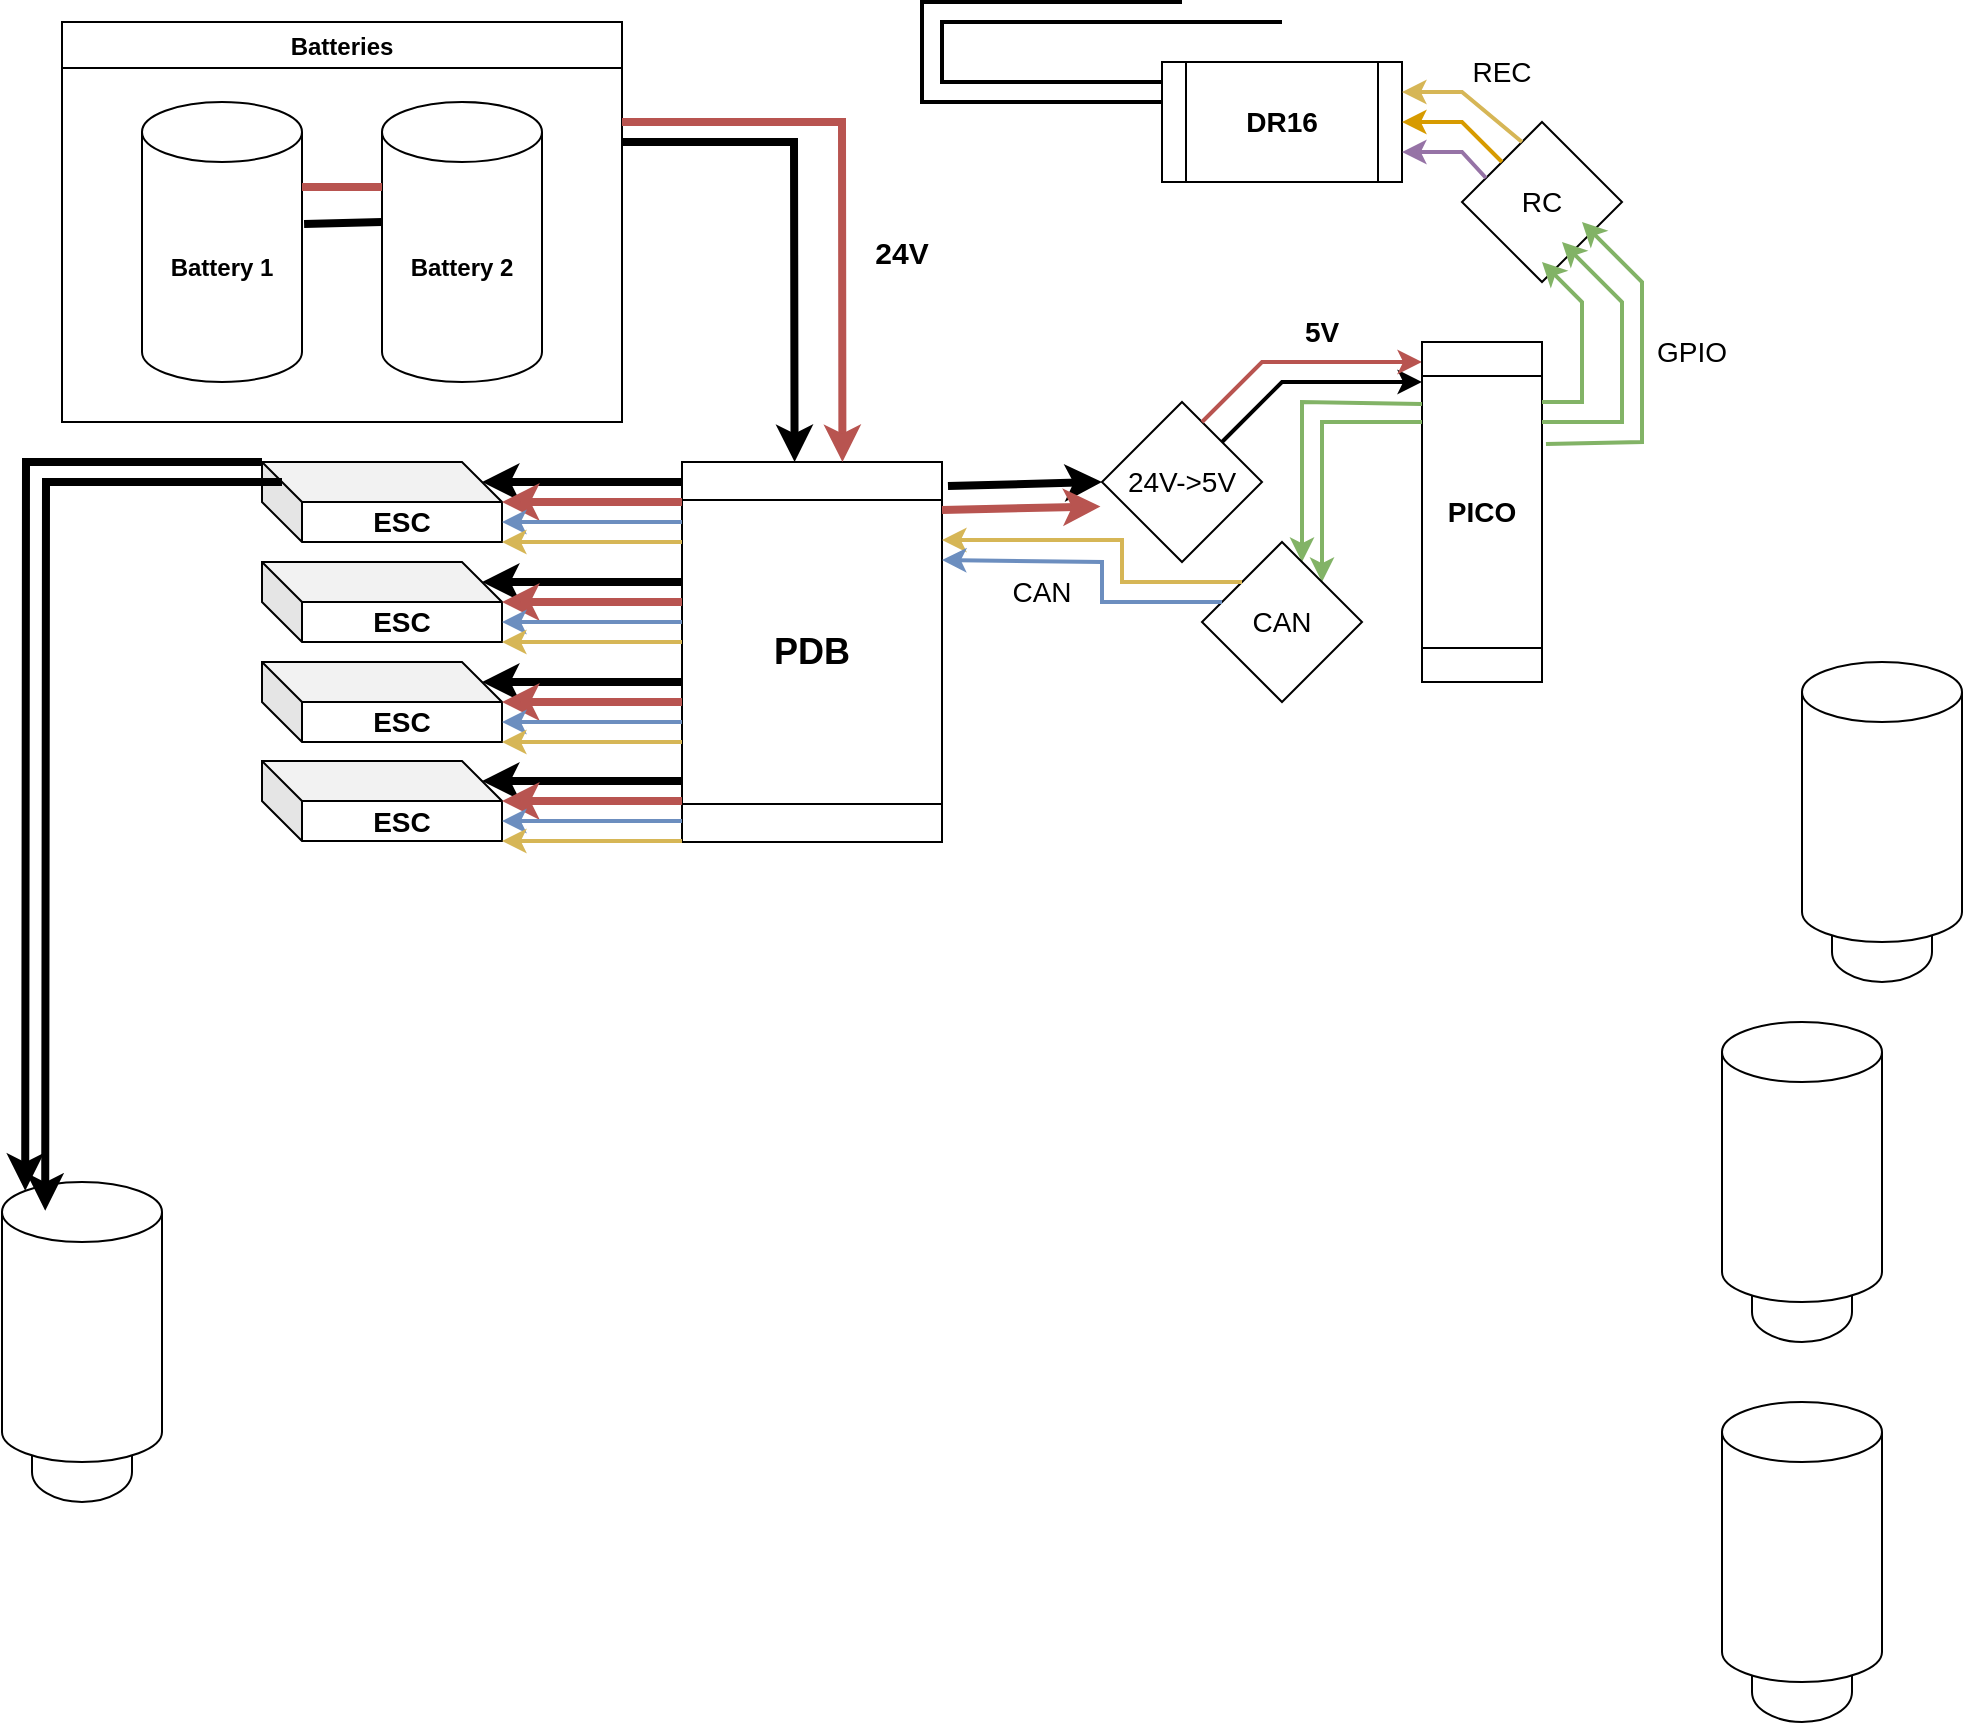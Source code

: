 <mxfile version="20.0.4" type="github">
  <diagram id="C5RBs43oDa-KdzZeNtuy" name="Page-1">
    <mxGraphModel dx="1214" dy="774" grid="1" gridSize="10" guides="1" tooltips="1" connect="1" arrows="1" fold="1" page="1" pageScale="1" pageWidth="827" pageHeight="1169" math="0" shadow="0">
      <root>
        <mxCell id="WIyWlLk6GJQsqaUBKTNV-0" />
        <mxCell id="WIyWlLk6GJQsqaUBKTNV-1" parent="WIyWlLk6GJQsqaUBKTNV-0" />
        <mxCell id="nK2j5enhJsr7-rCD3_EY-0" value="Batteries" style="swimlane;" vertex="1" parent="WIyWlLk6GJQsqaUBKTNV-1">
          <mxGeometry x="40" y="20" width="280" height="200" as="geometry" />
        </mxCell>
        <mxCell id="nK2j5enhJsr7-rCD3_EY-1" value="&lt;b&gt;Battery 1&lt;/b&gt;" style="shape=cylinder3;whiteSpace=wrap;html=1;boundedLbl=1;backgroundOutline=1;size=15;" vertex="1" parent="nK2j5enhJsr7-rCD3_EY-0">
          <mxGeometry x="40" y="40" width="80" height="140" as="geometry" />
        </mxCell>
        <mxCell id="nK2j5enhJsr7-rCD3_EY-2" value="&lt;b&gt;Battery 2&lt;/b&gt;" style="shape=cylinder3;whiteSpace=wrap;html=1;boundedLbl=1;backgroundOutline=1;size=15;" vertex="1" parent="nK2j5enhJsr7-rCD3_EY-0">
          <mxGeometry x="160" y="40" width="80" height="140" as="geometry" />
        </mxCell>
        <mxCell id="nK2j5enhJsr7-rCD3_EY-3" value="" style="endArrow=none;html=1;rounded=0;entryX=0;entryY=0;entryDx=0;entryDy=42.5;entryPerimeter=0;exitX=1;exitY=0;exitDx=0;exitDy=42.5;exitPerimeter=0;fillColor=#f8cecc;strokeColor=#b85450;strokeWidth=4;" edge="1" parent="nK2j5enhJsr7-rCD3_EY-0" source="nK2j5enhJsr7-rCD3_EY-1" target="nK2j5enhJsr7-rCD3_EY-2">
          <mxGeometry width="50" height="50" relative="1" as="geometry">
            <mxPoint x="350" y="460" as="sourcePoint" />
            <mxPoint x="400" y="410" as="targetPoint" />
          </mxGeometry>
        </mxCell>
        <mxCell id="nK2j5enhJsr7-rCD3_EY-4" value="" style="endArrow=none;html=1;rounded=0;exitX=1.013;exitY=0.436;exitDx=0;exitDy=0;exitPerimeter=0;strokeWidth=4;" edge="1" parent="nK2j5enhJsr7-rCD3_EY-0" source="nK2j5enhJsr7-rCD3_EY-1">
          <mxGeometry width="50" height="50" relative="1" as="geometry">
            <mxPoint x="350" y="460" as="sourcePoint" />
            <mxPoint x="160" y="100" as="targetPoint" />
          </mxGeometry>
        </mxCell>
        <mxCell id="nK2j5enhJsr7-rCD3_EY-5" value="&lt;font style=&quot;font-size: 18px;&quot;&gt;&lt;b&gt;PDB&lt;/b&gt;&lt;/font&gt;" style="shape=process;whiteSpace=wrap;html=1;backgroundOutline=1;direction=south;" vertex="1" parent="WIyWlLk6GJQsqaUBKTNV-1">
          <mxGeometry x="350" y="240" width="130" height="190" as="geometry" />
        </mxCell>
        <mxCell id="nK2j5enhJsr7-rCD3_EY-6" value="" style="endArrow=classic;html=1;rounded=0;strokeWidth=4;entryX=0;entryY=0.567;entryDx=0;entryDy=0;entryPerimeter=0;" edge="1" parent="WIyWlLk6GJQsqaUBKTNV-1" target="nK2j5enhJsr7-rCD3_EY-5">
          <mxGeometry width="50" height="50" relative="1" as="geometry">
            <mxPoint x="320" y="80" as="sourcePoint" />
            <mxPoint x="480" y="230" as="targetPoint" />
            <Array as="points">
              <mxPoint x="406" y="80" />
            </Array>
          </mxGeometry>
        </mxCell>
        <mxCell id="nK2j5enhJsr7-rCD3_EY-7" value="" style="endArrow=classic;html=1;rounded=0;strokeWidth=4;entryX=0;entryY=0.383;entryDx=0;entryDy=0;exitX=1;exitY=0.25;exitDx=0;exitDy=0;entryPerimeter=0;fillColor=#f8cecc;strokeColor=#b85450;" edge="1" parent="WIyWlLk6GJQsqaUBKTNV-1" source="nK2j5enhJsr7-rCD3_EY-0" target="nK2j5enhJsr7-rCD3_EY-5">
          <mxGeometry width="50" height="50" relative="1" as="geometry">
            <mxPoint x="340" y="80" as="sourcePoint" />
            <mxPoint x="419" y="240" as="targetPoint" />
            <Array as="points">
              <mxPoint x="430" y="70" />
            </Array>
          </mxGeometry>
        </mxCell>
        <mxCell id="nK2j5enhJsr7-rCD3_EY-8" value="&lt;font size=&quot;1&quot;&gt;&lt;b style=&quot;font-size: 15px;&quot;&gt;24V&lt;/b&gt;&lt;/font&gt;" style="text;html=1;strokeColor=none;fillColor=none;align=center;verticalAlign=middle;whiteSpace=wrap;rounded=0;" vertex="1" parent="WIyWlLk6GJQsqaUBKTNV-1">
          <mxGeometry x="430" y="120" width="60" height="30" as="geometry" />
        </mxCell>
        <mxCell id="nK2j5enhJsr7-rCD3_EY-12" value="" style="endArrow=classic;html=1;rounded=0;fontSize=14;strokeWidth=4;exitX=0.063;exitY=-0.023;exitDx=0;exitDy=0;exitPerimeter=0;" edge="1" parent="WIyWlLk6GJQsqaUBKTNV-1" source="nK2j5enhJsr7-rCD3_EY-5">
          <mxGeometry width="50" height="50" relative="1" as="geometry">
            <mxPoint x="430" y="360" as="sourcePoint" />
            <mxPoint x="560" y="250" as="targetPoint" />
          </mxGeometry>
        </mxCell>
        <mxCell id="nK2j5enhJsr7-rCD3_EY-13" value="" style="endArrow=classic;html=1;rounded=0;fontSize=14;strokeWidth=4;entryX=0;entryY=0.25;entryDx=0;entryDy=0;fillColor=#f8cecc;strokeColor=#b85450;exitX=0.126;exitY=0;exitDx=0;exitDy=0;exitPerimeter=0;" edge="1" parent="WIyWlLk6GJQsqaUBKTNV-1" source="nK2j5enhJsr7-rCD3_EY-5">
          <mxGeometry width="50" height="50" relative="1" as="geometry">
            <mxPoint x="490" y="261.97" as="sourcePoint" />
            <mxPoint x="559.232" y="262.222" as="targetPoint" />
          </mxGeometry>
        </mxCell>
        <mxCell id="nK2j5enhJsr7-rCD3_EY-16" value="24V-&amp;gt;5V" style="rhombus;whiteSpace=wrap;html=1;fontSize=14;" vertex="1" parent="WIyWlLk6GJQsqaUBKTNV-1">
          <mxGeometry x="560" y="210" width="80" height="80" as="geometry" />
        </mxCell>
        <mxCell id="nK2j5enhJsr7-rCD3_EY-17" value="" style="endArrow=classic;html=1;rounded=0;fontSize=14;strokeWidth=2;endSize=6;jumpSize=6;" edge="1" parent="WIyWlLk6GJQsqaUBKTNV-1" source="nK2j5enhJsr7-rCD3_EY-16">
          <mxGeometry width="50" height="50" relative="1" as="geometry">
            <mxPoint x="680" y="220" as="sourcePoint" />
            <mxPoint x="720" y="200" as="targetPoint" />
            <Array as="points">
              <mxPoint x="650" y="200" />
            </Array>
          </mxGeometry>
        </mxCell>
        <mxCell id="nK2j5enhJsr7-rCD3_EY-18" value="" style="endArrow=classic;html=1;rounded=0;fontSize=14;strokeWidth=2;endSize=6;jumpSize=6;fillColor=#f8cecc;strokeColor=#b85450;" edge="1" parent="WIyWlLk6GJQsqaUBKTNV-1">
          <mxGeometry width="50" height="50" relative="1" as="geometry">
            <mxPoint x="610" y="220" as="sourcePoint" />
            <mxPoint x="720" y="190" as="targetPoint" />
            <Array as="points">
              <mxPoint x="640" y="190" />
            </Array>
          </mxGeometry>
        </mxCell>
        <mxCell id="nK2j5enhJsr7-rCD3_EY-19" value="&lt;b&gt;5V&lt;/b&gt;" style="text;html=1;strokeColor=none;fillColor=none;align=center;verticalAlign=middle;whiteSpace=wrap;rounded=0;fontSize=14;" vertex="1" parent="WIyWlLk6GJQsqaUBKTNV-1">
          <mxGeometry x="640" y="160" width="60" height="30" as="geometry" />
        </mxCell>
        <mxCell id="nK2j5enhJsr7-rCD3_EY-21" value="&lt;b&gt;PICO&lt;/b&gt;" style="shape=process;whiteSpace=wrap;html=1;backgroundOutline=1;fontSize=14;direction=south;" vertex="1" parent="WIyWlLk6GJQsqaUBKTNV-1">
          <mxGeometry x="720" y="180" width="60" height="170" as="geometry" />
        </mxCell>
        <mxCell id="nK2j5enhJsr7-rCD3_EY-23" value="" style="endArrow=classic;html=1;rounded=0;fontSize=14;endSize=6;strokeWidth=2;jumpSize=6;exitX=0.182;exitY=1;exitDx=0;exitDy=0;exitPerimeter=0;fillColor=#d5e8d4;strokeColor=#82b366;" edge="1" parent="WIyWlLk6GJQsqaUBKTNV-1" source="nK2j5enhJsr7-rCD3_EY-21">
          <mxGeometry width="50" height="50" relative="1" as="geometry">
            <mxPoint x="410" y="280" as="sourcePoint" />
            <mxPoint x="660" y="290" as="targetPoint" />
            <Array as="points">
              <mxPoint x="660" y="210" />
            </Array>
          </mxGeometry>
        </mxCell>
        <mxCell id="nK2j5enhJsr7-rCD3_EY-25" value="" style="endArrow=classic;html=1;rounded=0;fontSize=14;endSize=6;strokeWidth=2;jumpSize=6;fillColor=#d5e8d4;strokeColor=#82b366;" edge="1" parent="WIyWlLk6GJQsqaUBKTNV-1">
          <mxGeometry width="50" height="50" relative="1" as="geometry">
            <mxPoint x="720" y="220" as="sourcePoint" />
            <mxPoint x="670" y="300" as="targetPoint" />
            <Array as="points">
              <mxPoint x="670" y="220" />
            </Array>
          </mxGeometry>
        </mxCell>
        <mxCell id="nK2j5enhJsr7-rCD3_EY-26" value="CAN " style="rhombus;whiteSpace=wrap;html=1;fontSize=14;" vertex="1" parent="WIyWlLk6GJQsqaUBKTNV-1">
          <mxGeometry x="610" y="280" width="80" height="80" as="geometry" />
        </mxCell>
        <mxCell id="nK2j5enhJsr7-rCD3_EY-27" value="" style="endArrow=classic;html=1;rounded=0;fontSize=14;endSize=6;strokeWidth=2;jumpSize=6;exitX=0;exitY=0;exitDx=0;exitDy=0;fillColor=#fff2cc;strokeColor=#d6b656;" edge="1" parent="WIyWlLk6GJQsqaUBKTNV-1" source="nK2j5enhJsr7-rCD3_EY-26">
          <mxGeometry width="50" height="50" relative="1" as="geometry">
            <mxPoint x="410" y="280" as="sourcePoint" />
            <mxPoint x="480" y="279" as="targetPoint" />
            <Array as="points">
              <mxPoint x="570" y="300" />
              <mxPoint x="570" y="279" />
            </Array>
          </mxGeometry>
        </mxCell>
        <mxCell id="nK2j5enhJsr7-rCD3_EY-28" value="" style="endArrow=classic;html=1;rounded=0;fontSize=14;endSize=6;strokeWidth=2;jumpSize=6;fillColor=#dae8fc;strokeColor=#6c8ebf;" edge="1" parent="WIyWlLk6GJQsqaUBKTNV-1">
          <mxGeometry width="50" height="50" relative="1" as="geometry">
            <mxPoint x="620" y="310" as="sourcePoint" />
            <mxPoint x="480" y="289" as="targetPoint" />
            <Array as="points">
              <mxPoint x="560" y="310" />
              <mxPoint x="560" y="290" />
            </Array>
          </mxGeometry>
        </mxCell>
        <mxCell id="nK2j5enhJsr7-rCD3_EY-29" value="RC" style="rhombus;whiteSpace=wrap;html=1;fontSize=14;" vertex="1" parent="WIyWlLk6GJQsqaUBKTNV-1">
          <mxGeometry x="740" y="70" width="80" height="80" as="geometry" />
        </mxCell>
        <mxCell id="nK2j5enhJsr7-rCD3_EY-30" value="" style="endArrow=classic;html=1;rounded=0;fontSize=14;endSize=6;strokeWidth=2;jumpSize=6;fillColor=#d5e8d4;strokeColor=#82b366;" edge="1" parent="WIyWlLk6GJQsqaUBKTNV-1">
          <mxGeometry width="50" height="50" relative="1" as="geometry">
            <mxPoint x="780" y="210" as="sourcePoint" />
            <mxPoint x="780" y="140" as="targetPoint" />
            <Array as="points">
              <mxPoint x="800" y="210" />
              <mxPoint x="800" y="160" />
            </Array>
          </mxGeometry>
        </mxCell>
        <mxCell id="nK2j5enhJsr7-rCD3_EY-31" value="" style="endArrow=classic;html=1;rounded=0;fontSize=14;endSize=6;strokeWidth=2;jumpSize=6;fillColor=#d5e8d4;strokeColor=#82b366;" edge="1" parent="WIyWlLk6GJQsqaUBKTNV-1">
          <mxGeometry width="50" height="50" relative="1" as="geometry">
            <mxPoint x="780" y="220" as="sourcePoint" />
            <mxPoint x="790" y="130" as="targetPoint" />
            <Array as="points">
              <mxPoint x="820" y="220" />
              <mxPoint x="820" y="160" />
            </Array>
          </mxGeometry>
        </mxCell>
        <mxCell id="nK2j5enhJsr7-rCD3_EY-32" value="" style="endArrow=classic;html=1;rounded=0;fontSize=14;endSize=6;strokeWidth=2;jumpSize=6;exitX=0.3;exitY=-0.033;exitDx=0;exitDy=0;exitPerimeter=0;fillColor=#d5e8d4;strokeColor=#82b366;" edge="1" parent="WIyWlLk6GJQsqaUBKTNV-1" source="nK2j5enhJsr7-rCD3_EY-21">
          <mxGeometry width="50" height="50" relative="1" as="geometry">
            <mxPoint x="790" y="230" as="sourcePoint" />
            <mxPoint x="800" y="120" as="targetPoint" />
            <Array as="points">
              <mxPoint x="830" y="230" />
              <mxPoint x="830" y="150" />
            </Array>
          </mxGeometry>
        </mxCell>
        <mxCell id="nK2j5enhJsr7-rCD3_EY-33" value="&lt;b&gt;DR16&lt;/b&gt;" style="shape=process;whiteSpace=wrap;html=1;backgroundOutline=1;fontSize=14;" vertex="1" parent="WIyWlLk6GJQsqaUBKTNV-1">
          <mxGeometry x="590" y="40" width="120" height="60" as="geometry" />
        </mxCell>
        <mxCell id="nK2j5enhJsr7-rCD3_EY-35" value="" style="endArrow=none;html=1;rounded=0;fontSize=14;endSize=6;strokeWidth=2;jumpSize=6;" edge="1" parent="WIyWlLk6GJQsqaUBKTNV-1">
          <mxGeometry width="50" height="50" relative="1" as="geometry">
            <mxPoint x="650" y="20" as="sourcePoint" />
            <mxPoint x="590" y="50" as="targetPoint" />
            <Array as="points">
              <mxPoint x="480" y="20" />
              <mxPoint x="480" y="50" />
            </Array>
          </mxGeometry>
        </mxCell>
        <mxCell id="nK2j5enhJsr7-rCD3_EY-36" value="" style="endArrow=none;html=1;rounded=0;fontSize=14;endSize=6;strokeWidth=2;jumpSize=6;" edge="1" parent="WIyWlLk6GJQsqaUBKTNV-1">
          <mxGeometry width="50" height="50" relative="1" as="geometry">
            <mxPoint x="600" y="10" as="sourcePoint" />
            <mxPoint x="590" y="60" as="targetPoint" />
            <Array as="points">
              <mxPoint x="470" y="10" />
              <mxPoint x="470" y="60" />
            </Array>
          </mxGeometry>
        </mxCell>
        <mxCell id="nK2j5enhJsr7-rCD3_EY-37" value="" style="endArrow=classic;html=1;rounded=0;fontSize=14;endSize=6;strokeWidth=2;jumpSize=6;entryX=1;entryY=0.25;entryDx=0;entryDy=0;fillColor=#fff2cc;strokeColor=#d6b656;" edge="1" parent="WIyWlLk6GJQsqaUBKTNV-1" target="nK2j5enhJsr7-rCD3_EY-33">
          <mxGeometry width="50" height="50" relative="1" as="geometry">
            <mxPoint x="770" y="80" as="sourcePoint" />
            <mxPoint x="740" y="50" as="targetPoint" />
            <Array as="points">
              <mxPoint x="740" y="55" />
            </Array>
          </mxGeometry>
        </mxCell>
        <mxCell id="nK2j5enhJsr7-rCD3_EY-38" value="" style="endArrow=classic;html=1;rounded=0;fontSize=14;endSize=6;strokeWidth=2;jumpSize=6;exitX=0;exitY=0;exitDx=0;exitDy=0;entryX=1;entryY=0.5;entryDx=0;entryDy=0;fillColor=#ffe6cc;strokeColor=#d79b00;" edge="1" parent="WIyWlLk6GJQsqaUBKTNV-1" source="nK2j5enhJsr7-rCD3_EY-29" target="nK2j5enhJsr7-rCD3_EY-33">
          <mxGeometry width="50" height="50" relative="1" as="geometry">
            <mxPoint x="782" y="87.04" as="sourcePoint" />
            <mxPoint x="720" y="65" as="targetPoint" />
            <Array as="points">
              <mxPoint x="740" y="70" />
            </Array>
          </mxGeometry>
        </mxCell>
        <mxCell id="nK2j5enhJsr7-rCD3_EY-39" value="" style="endArrow=classic;html=1;rounded=0;fontSize=14;endSize=6;strokeWidth=2;jumpSize=6;exitX=0.15;exitY=0.35;exitDx=0;exitDy=0;exitPerimeter=0;entryX=1;entryY=0.75;entryDx=0;entryDy=0;fillColor=#e1d5e7;strokeColor=#9673a6;" edge="1" parent="WIyWlLk6GJQsqaUBKTNV-1" source="nK2j5enhJsr7-rCD3_EY-29" target="nK2j5enhJsr7-rCD3_EY-33">
          <mxGeometry width="50" height="50" relative="1" as="geometry">
            <mxPoint x="777.04" y="96" as="sourcePoint" />
            <mxPoint x="720" y="80" as="targetPoint" />
            <Array as="points">
              <mxPoint x="740" y="85" />
            </Array>
          </mxGeometry>
        </mxCell>
        <mxCell id="nK2j5enhJsr7-rCD3_EY-41" value="" style="shape=cylinder3;whiteSpace=wrap;html=1;boundedLbl=1;backgroundOutline=1;size=15;fontSize=14;" vertex="1" parent="WIyWlLk6GJQsqaUBKTNV-1">
          <mxGeometry x="885" y="600" width="50" height="80" as="geometry" />
        </mxCell>
        <mxCell id="nK2j5enhJsr7-rCD3_EY-40" value="" style="shape=cylinder3;whiteSpace=wrap;html=1;boundedLbl=1;backgroundOutline=1;size=15;fontSize=14;" vertex="1" parent="WIyWlLk6GJQsqaUBKTNV-1">
          <mxGeometry x="870" y="520" width="80" height="140" as="geometry" />
        </mxCell>
        <mxCell id="nK2j5enhJsr7-rCD3_EY-42" value="" style="shape=cylinder3;whiteSpace=wrap;html=1;boundedLbl=1;backgroundOutline=1;size=15;fontSize=14;" vertex="1" parent="WIyWlLk6GJQsqaUBKTNV-1">
          <mxGeometry x="25" y="680" width="50" height="80" as="geometry" />
        </mxCell>
        <mxCell id="nK2j5enhJsr7-rCD3_EY-43" value="" style="shape=cylinder3;whiteSpace=wrap;html=1;boundedLbl=1;backgroundOutline=1;size=15;fontSize=14;" vertex="1" parent="WIyWlLk6GJQsqaUBKTNV-1">
          <mxGeometry x="10" y="600" width="80" height="140" as="geometry" />
        </mxCell>
        <mxCell id="nK2j5enhJsr7-rCD3_EY-44" value="" style="shape=cylinder3;whiteSpace=wrap;html=1;boundedLbl=1;backgroundOutline=1;size=15;fontSize=14;" vertex="1" parent="WIyWlLk6GJQsqaUBKTNV-1">
          <mxGeometry x="885" y="790" width="50" height="80" as="geometry" />
        </mxCell>
        <mxCell id="nK2j5enhJsr7-rCD3_EY-45" value="" style="shape=cylinder3;whiteSpace=wrap;html=1;boundedLbl=1;backgroundOutline=1;size=15;fontSize=14;" vertex="1" parent="WIyWlLk6GJQsqaUBKTNV-1">
          <mxGeometry x="870" y="710" width="80" height="140" as="geometry" />
        </mxCell>
        <mxCell id="nK2j5enhJsr7-rCD3_EY-46" value="" style="shape=cylinder3;whiteSpace=wrap;html=1;boundedLbl=1;backgroundOutline=1;size=15;fontSize=14;" vertex="1" parent="WIyWlLk6GJQsqaUBKTNV-1">
          <mxGeometry x="925" y="420" width="50" height="80" as="geometry" />
        </mxCell>
        <mxCell id="nK2j5enhJsr7-rCD3_EY-47" value="" style="shape=cylinder3;whiteSpace=wrap;html=1;boundedLbl=1;backgroundOutline=1;size=15;fontSize=14;" vertex="1" parent="WIyWlLk6GJQsqaUBKTNV-1">
          <mxGeometry x="910" y="340" width="80" height="140" as="geometry" />
        </mxCell>
        <mxCell id="nK2j5enhJsr7-rCD3_EY-48" value="&lt;b&gt;ESC&lt;/b&gt;" style="shape=cube;whiteSpace=wrap;html=1;boundedLbl=1;backgroundOutline=1;darkOpacity=0.05;darkOpacity2=0.1;fontSize=14;" vertex="1" parent="WIyWlLk6GJQsqaUBKTNV-1">
          <mxGeometry x="140" y="240" width="120" height="40" as="geometry" />
        </mxCell>
        <mxCell id="nK2j5enhJsr7-rCD3_EY-50" value="" style="endArrow=classic;html=1;rounded=0;fontSize=14;endSize=6;strokeWidth=4;jumpSize=6;exitX=0.158;exitY=1;exitDx=0;exitDy=0;exitPerimeter=0;entryX=0;entryY=0;entryDx=110;entryDy=10;entryPerimeter=0;" edge="1" parent="WIyWlLk6GJQsqaUBKTNV-1" target="nK2j5enhJsr7-rCD3_EY-48">
          <mxGeometry width="50" height="50" relative="1" as="geometry">
            <mxPoint x="350" y="250.02" as="sourcePoint" />
            <mxPoint x="220" y="440" as="targetPoint" />
          </mxGeometry>
        </mxCell>
        <mxCell id="nK2j5enhJsr7-rCD3_EY-51" value="" style="endArrow=classic;html=1;rounded=0;fontSize=14;endSize=6;strokeWidth=4;jumpSize=6;entryX=0;entryY=0;entryDx=110;entryDy=10;entryPerimeter=0;fillColor=#f8cecc;strokeColor=#b85450;" edge="1" parent="WIyWlLk6GJQsqaUBKTNV-1">
          <mxGeometry width="50" height="50" relative="1" as="geometry">
            <mxPoint x="350" y="260" as="sourcePoint" />
            <mxPoint x="260" y="260" as="targetPoint" />
            <Array as="points">
              <mxPoint x="310" y="260" />
            </Array>
          </mxGeometry>
        </mxCell>
        <mxCell id="nK2j5enhJsr7-rCD3_EY-52" value="" style="endArrow=classic;html=1;rounded=0;fontSize=14;endSize=6;strokeWidth=2;jumpSize=6;fillColor=#dae8fc;strokeColor=#6c8ebf;" edge="1" parent="WIyWlLk6GJQsqaUBKTNV-1">
          <mxGeometry width="50" height="50" relative="1" as="geometry">
            <mxPoint x="350" y="270" as="sourcePoint" />
            <mxPoint x="260" y="270" as="targetPoint" />
          </mxGeometry>
        </mxCell>
        <mxCell id="nK2j5enhJsr7-rCD3_EY-53" value="" style="endArrow=classic;html=1;rounded=0;fontSize=14;endSize=6;strokeWidth=2;jumpSize=6;fillColor=#fff2cc;strokeColor=#d6b656;" edge="1" parent="WIyWlLk6GJQsqaUBKTNV-1">
          <mxGeometry width="50" height="50" relative="1" as="geometry">
            <mxPoint x="350" y="280" as="sourcePoint" />
            <mxPoint x="260" y="280" as="targetPoint" />
          </mxGeometry>
        </mxCell>
        <mxCell id="nK2j5enhJsr7-rCD3_EY-55" value="&lt;b&gt;ESC&lt;/b&gt;" style="shape=cube;whiteSpace=wrap;html=1;boundedLbl=1;backgroundOutline=1;darkOpacity=0.05;darkOpacity2=0.1;fontSize=14;" vertex="1" parent="WIyWlLk6GJQsqaUBKTNV-1">
          <mxGeometry x="140" y="290" width="120" height="40" as="geometry" />
        </mxCell>
        <mxCell id="nK2j5enhJsr7-rCD3_EY-56" value="" style="endArrow=classic;html=1;rounded=0;fontSize=14;endSize=6;strokeWidth=4;jumpSize=6;exitX=0.158;exitY=1;exitDx=0;exitDy=0;exitPerimeter=0;entryX=0;entryY=0;entryDx=110;entryDy=10;entryPerimeter=0;" edge="1" parent="WIyWlLk6GJQsqaUBKTNV-1" target="nK2j5enhJsr7-rCD3_EY-55">
          <mxGeometry width="50" height="50" relative="1" as="geometry">
            <mxPoint x="350" y="300.02" as="sourcePoint" />
            <mxPoint x="220" y="490" as="targetPoint" />
          </mxGeometry>
        </mxCell>
        <mxCell id="nK2j5enhJsr7-rCD3_EY-57" value="" style="endArrow=classic;html=1;rounded=0;fontSize=14;endSize=6;strokeWidth=4;jumpSize=6;entryX=0;entryY=0;entryDx=110;entryDy=10;entryPerimeter=0;fillColor=#f8cecc;strokeColor=#b85450;" edge="1" parent="WIyWlLk6GJQsqaUBKTNV-1">
          <mxGeometry width="50" height="50" relative="1" as="geometry">
            <mxPoint x="350" y="310" as="sourcePoint" />
            <mxPoint x="260" y="310" as="targetPoint" />
            <Array as="points">
              <mxPoint x="310" y="310" />
            </Array>
          </mxGeometry>
        </mxCell>
        <mxCell id="nK2j5enhJsr7-rCD3_EY-58" value="" style="endArrow=classic;html=1;rounded=0;fontSize=14;endSize=6;strokeWidth=2;jumpSize=6;fillColor=#dae8fc;strokeColor=#6c8ebf;" edge="1" parent="WIyWlLk6GJQsqaUBKTNV-1">
          <mxGeometry width="50" height="50" relative="1" as="geometry">
            <mxPoint x="350" y="320" as="sourcePoint" />
            <mxPoint x="260" y="320" as="targetPoint" />
          </mxGeometry>
        </mxCell>
        <mxCell id="nK2j5enhJsr7-rCD3_EY-59" value="" style="endArrow=classic;html=1;rounded=0;fontSize=14;endSize=6;strokeWidth=2;jumpSize=6;fillColor=#fff2cc;strokeColor=#d6b656;" edge="1" parent="WIyWlLk6GJQsqaUBKTNV-1">
          <mxGeometry width="50" height="50" relative="1" as="geometry">
            <mxPoint x="350" y="330" as="sourcePoint" />
            <mxPoint x="260" y="330" as="targetPoint" />
          </mxGeometry>
        </mxCell>
        <mxCell id="nK2j5enhJsr7-rCD3_EY-60" value="&lt;b&gt;ESC&lt;/b&gt;" style="shape=cube;whiteSpace=wrap;html=1;boundedLbl=1;backgroundOutline=1;darkOpacity=0.05;darkOpacity2=0.1;fontSize=14;" vertex="1" parent="WIyWlLk6GJQsqaUBKTNV-1">
          <mxGeometry x="140" y="340" width="120" height="40" as="geometry" />
        </mxCell>
        <mxCell id="nK2j5enhJsr7-rCD3_EY-61" value="" style="endArrow=classic;html=1;rounded=0;fontSize=14;endSize=6;strokeWidth=4;jumpSize=6;exitX=0.158;exitY=1;exitDx=0;exitDy=0;exitPerimeter=0;entryX=0;entryY=0;entryDx=110;entryDy=10;entryPerimeter=0;" edge="1" parent="WIyWlLk6GJQsqaUBKTNV-1" target="nK2j5enhJsr7-rCD3_EY-60">
          <mxGeometry width="50" height="50" relative="1" as="geometry">
            <mxPoint x="350" y="350.02" as="sourcePoint" />
            <mxPoint x="220" y="540" as="targetPoint" />
          </mxGeometry>
        </mxCell>
        <mxCell id="nK2j5enhJsr7-rCD3_EY-62" value="" style="endArrow=classic;html=1;rounded=0;fontSize=14;endSize=6;strokeWidth=4;jumpSize=6;entryX=0;entryY=0;entryDx=110;entryDy=10;entryPerimeter=0;fillColor=#f8cecc;strokeColor=#b85450;" edge="1" parent="WIyWlLk6GJQsqaUBKTNV-1">
          <mxGeometry width="50" height="50" relative="1" as="geometry">
            <mxPoint x="350" y="360" as="sourcePoint" />
            <mxPoint x="260" y="360" as="targetPoint" />
            <Array as="points">
              <mxPoint x="310" y="360" />
            </Array>
          </mxGeometry>
        </mxCell>
        <mxCell id="nK2j5enhJsr7-rCD3_EY-63" value="" style="endArrow=classic;html=1;rounded=0;fontSize=14;endSize=6;strokeWidth=2;jumpSize=6;fillColor=#dae8fc;strokeColor=#6c8ebf;" edge="1" parent="WIyWlLk6GJQsqaUBKTNV-1">
          <mxGeometry width="50" height="50" relative="1" as="geometry">
            <mxPoint x="350" y="370" as="sourcePoint" />
            <mxPoint x="260" y="370" as="targetPoint" />
          </mxGeometry>
        </mxCell>
        <mxCell id="nK2j5enhJsr7-rCD3_EY-64" value="" style="endArrow=classic;html=1;rounded=0;fontSize=14;endSize=6;strokeWidth=2;jumpSize=6;fillColor=#fff2cc;strokeColor=#d6b656;" edge="1" parent="WIyWlLk6GJQsqaUBKTNV-1">
          <mxGeometry width="50" height="50" relative="1" as="geometry">
            <mxPoint x="350" y="380" as="sourcePoint" />
            <mxPoint x="260" y="380" as="targetPoint" />
          </mxGeometry>
        </mxCell>
        <mxCell id="nK2j5enhJsr7-rCD3_EY-65" value="&lt;b&gt;ESC&lt;/b&gt;" style="shape=cube;whiteSpace=wrap;html=1;boundedLbl=1;backgroundOutline=1;darkOpacity=0.05;darkOpacity2=0.1;fontSize=14;" vertex="1" parent="WIyWlLk6GJQsqaUBKTNV-1">
          <mxGeometry x="140" y="389.5" width="120" height="40" as="geometry" />
        </mxCell>
        <mxCell id="nK2j5enhJsr7-rCD3_EY-66" value="" style="endArrow=classic;html=1;rounded=0;fontSize=14;endSize=6;strokeWidth=4;jumpSize=6;exitX=0.158;exitY=1;exitDx=0;exitDy=0;exitPerimeter=0;entryX=0;entryY=0;entryDx=110;entryDy=10;entryPerimeter=0;" edge="1" parent="WIyWlLk6GJQsqaUBKTNV-1" target="nK2j5enhJsr7-rCD3_EY-65">
          <mxGeometry width="50" height="50" relative="1" as="geometry">
            <mxPoint x="350" y="399.52" as="sourcePoint" />
            <mxPoint x="220" y="589.5" as="targetPoint" />
          </mxGeometry>
        </mxCell>
        <mxCell id="nK2j5enhJsr7-rCD3_EY-67" value="" style="endArrow=classic;html=1;rounded=0;fontSize=14;endSize=6;strokeWidth=4;jumpSize=6;entryX=0;entryY=0;entryDx=110;entryDy=10;entryPerimeter=0;fillColor=#f8cecc;strokeColor=#b85450;" edge="1" parent="WIyWlLk6GJQsqaUBKTNV-1">
          <mxGeometry width="50" height="50" relative="1" as="geometry">
            <mxPoint x="350" y="409.5" as="sourcePoint" />
            <mxPoint x="260" y="409.5" as="targetPoint" />
            <Array as="points">
              <mxPoint x="310" y="409.5" />
            </Array>
          </mxGeometry>
        </mxCell>
        <mxCell id="nK2j5enhJsr7-rCD3_EY-68" value="" style="endArrow=classic;html=1;rounded=0;fontSize=14;endSize=6;strokeWidth=2;jumpSize=6;fillColor=#dae8fc;strokeColor=#6c8ebf;" edge="1" parent="WIyWlLk6GJQsqaUBKTNV-1">
          <mxGeometry width="50" height="50" relative="1" as="geometry">
            <mxPoint x="350" y="419.5" as="sourcePoint" />
            <mxPoint x="260" y="419.5" as="targetPoint" />
          </mxGeometry>
        </mxCell>
        <mxCell id="nK2j5enhJsr7-rCD3_EY-69" value="" style="endArrow=classic;html=1;rounded=0;fontSize=14;endSize=6;strokeWidth=2;jumpSize=6;fillColor=#fff2cc;strokeColor=#d6b656;" edge="1" parent="WIyWlLk6GJQsqaUBKTNV-1">
          <mxGeometry width="50" height="50" relative="1" as="geometry">
            <mxPoint x="350" y="429.5" as="sourcePoint" />
            <mxPoint x="260" y="429.5" as="targetPoint" />
          </mxGeometry>
        </mxCell>
        <mxCell id="nK2j5enhJsr7-rCD3_EY-70" value="" style="endArrow=classic;html=1;rounded=0;fontSize=14;endSize=6;strokeWidth=4;jumpSize=6;exitX=0;exitY=0;exitDx=0;exitDy=0;exitPerimeter=0;entryX=0.145;entryY=0;entryDx=0;entryDy=4.35;entryPerimeter=0;" edge="1" parent="WIyWlLk6GJQsqaUBKTNV-1" source="nK2j5enhJsr7-rCD3_EY-48" target="nK2j5enhJsr7-rCD3_EY-43">
          <mxGeometry width="50" height="50" relative="1" as="geometry">
            <mxPoint x="320" y="510" as="sourcePoint" />
            <mxPoint x="370" y="460" as="targetPoint" />
            <Array as="points">
              <mxPoint x="22" y="240" />
            </Array>
          </mxGeometry>
        </mxCell>
        <mxCell id="nK2j5enhJsr7-rCD3_EY-71" value="" style="endArrow=classic;html=1;rounded=0;fontSize=14;endSize=6;strokeWidth=4;jumpSize=6;exitX=0;exitY=0;exitDx=0;exitDy=0;exitPerimeter=0;entryX=0.145;entryY=0;entryDx=0;entryDy=4.35;entryPerimeter=0;" edge="1" parent="WIyWlLk6GJQsqaUBKTNV-1">
          <mxGeometry width="50" height="50" relative="1" as="geometry">
            <mxPoint x="150" y="250" as="sourcePoint" />
            <mxPoint x="31.6" y="614.35" as="targetPoint" />
            <Array as="points">
              <mxPoint x="32" y="250" />
            </Array>
          </mxGeometry>
        </mxCell>
        <mxCell id="nK2j5enhJsr7-rCD3_EY-72" value="REC" style="text;html=1;strokeColor=none;fillColor=none;align=center;verticalAlign=middle;whiteSpace=wrap;rounded=0;fontSize=14;" vertex="1" parent="WIyWlLk6GJQsqaUBKTNV-1">
          <mxGeometry x="730" y="30" width="60" height="30" as="geometry" />
        </mxCell>
        <mxCell id="nK2j5enhJsr7-rCD3_EY-74" value="CAN" style="text;html=1;strokeColor=none;fillColor=none;align=center;verticalAlign=middle;whiteSpace=wrap;rounded=0;fontSize=14;" vertex="1" parent="WIyWlLk6GJQsqaUBKTNV-1">
          <mxGeometry x="500" y="290" width="60" height="30" as="geometry" />
        </mxCell>
        <mxCell id="nK2j5enhJsr7-rCD3_EY-76" value="GPIO" style="text;html=1;strokeColor=none;fillColor=none;align=center;verticalAlign=middle;whiteSpace=wrap;rounded=0;fontSize=14;" vertex="1" parent="WIyWlLk6GJQsqaUBKTNV-1">
          <mxGeometry x="825" y="170" width="60" height="30" as="geometry" />
        </mxCell>
      </root>
    </mxGraphModel>
  </diagram>
</mxfile>
